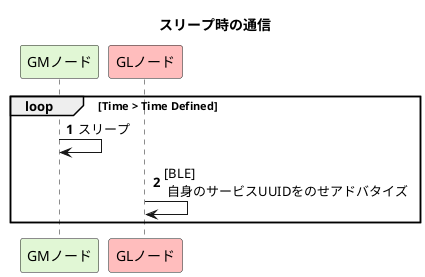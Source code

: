 @startuml
title スリープ時の通信
autonumber
'Entity
participant GMノード as member #e1f7d5
participant GLノード as leader #ffbdbd
'Sequence
Loop Time > Time Defined
member -> member: スリープ
leader -> leader: [BLE]\n 自身のサービスUUIDをのせアドバタイズ
end
@enduml